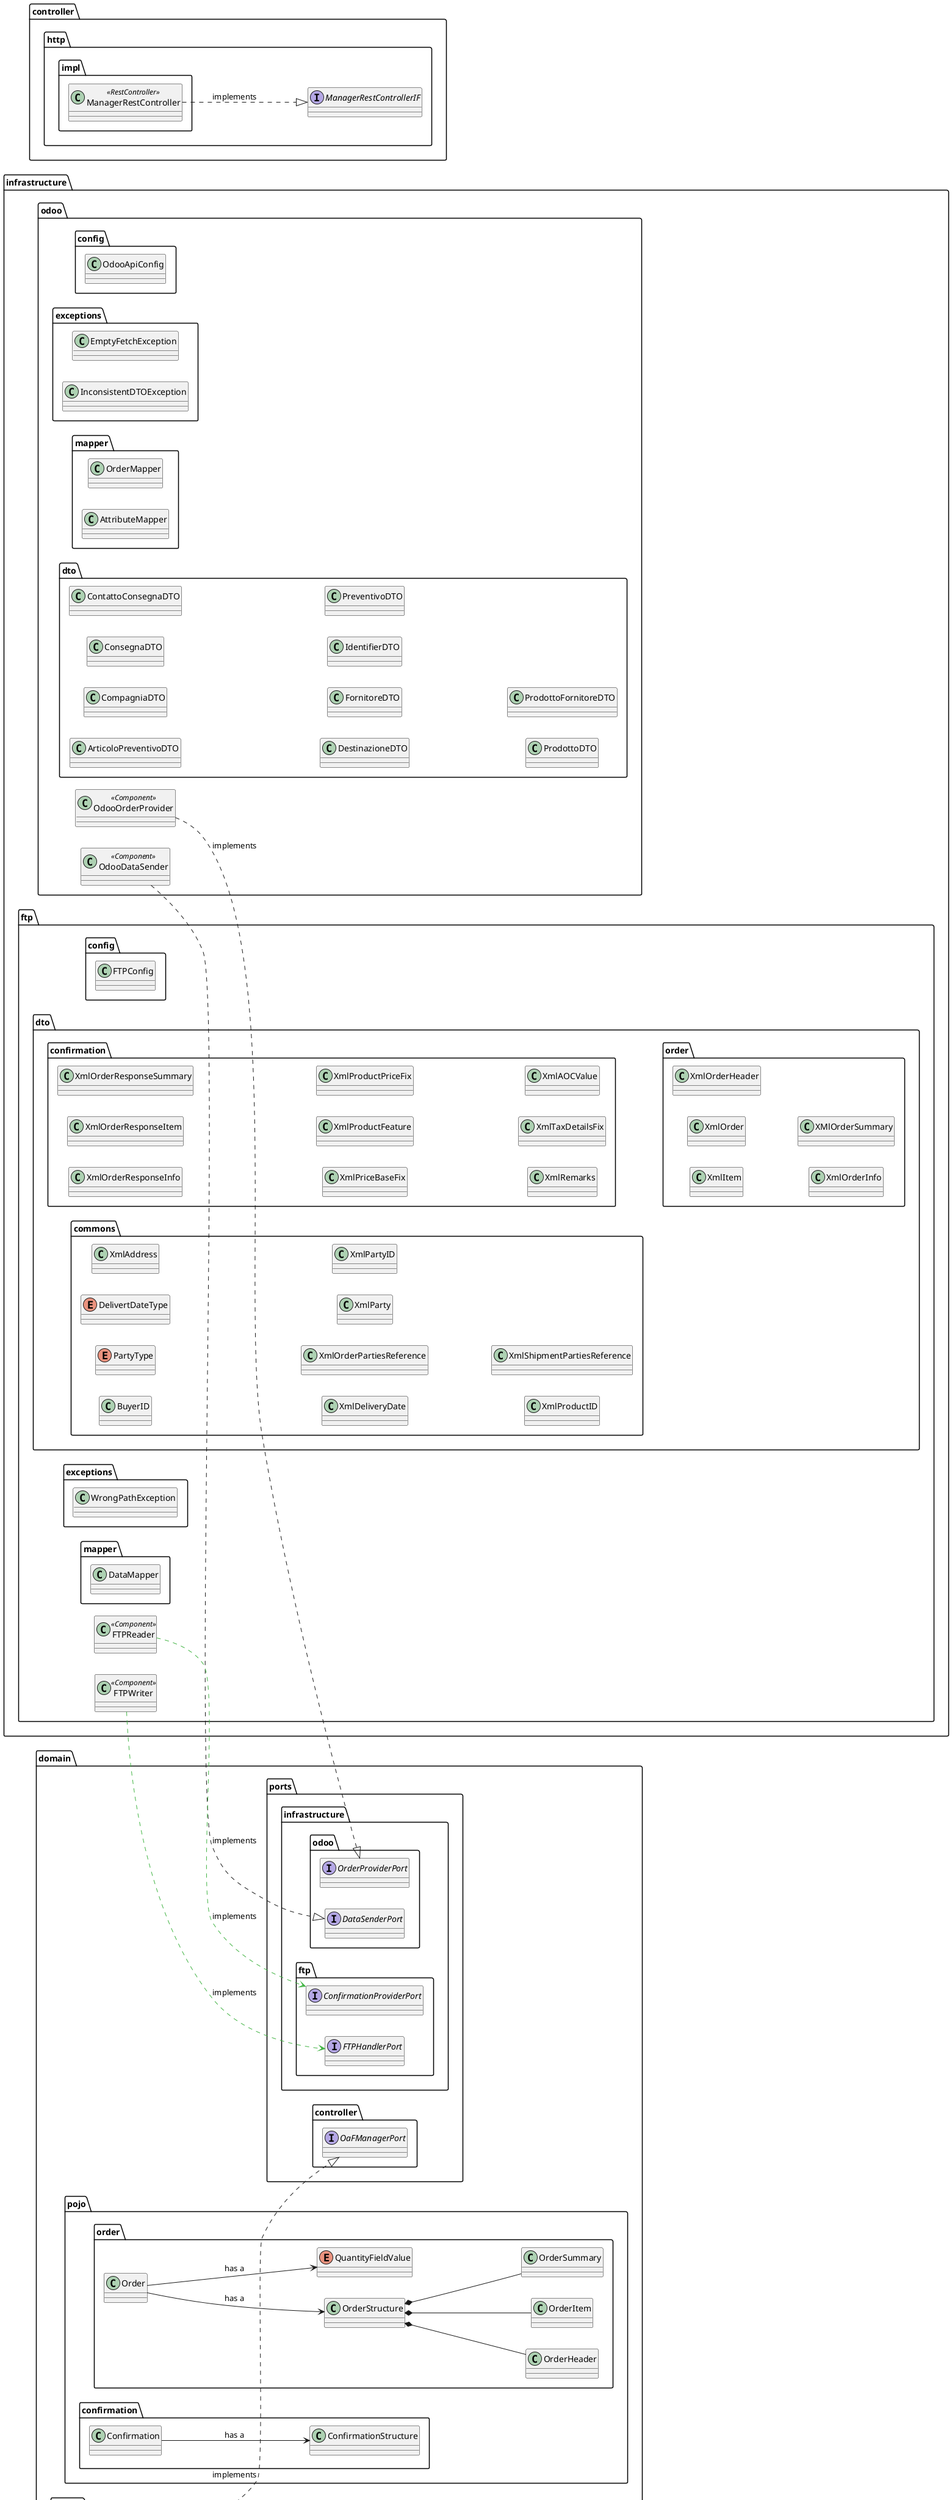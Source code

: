 @startuml
left to right direction


' Package diagram per com.beemediate.beemediate (completo, classi solo intestazione)

package controller.http{
    interface ManagerRestControllerIF
    package impl {
    class ManagerRestController <<RestController>>
    }
}

package domain {
  package pojo {
    package order {
      class Order
      class OrderStructure
      class OrderHeader
      class OrderItem
      class OrderSummary
      enum QuantityFieldValue
    }
    package confirmation {
      class Confirmation
      class ConfirmationStructure
    }
  }

  package ports {
    package infrastructure {
      package odoo {
        interface OrderProviderPort
        interface DataSenderPort
      }
      package ftp {
        interface FTPHandlerPort
        interface ConfirmationProviderPort
      }
    }
    package controller {
      interface OaFManagerPort
    }
  }

  package service {
    class OaFBatchManager
    class OaFBuffer
    package validator{
        interface OaFValidatorIF
        package impl{
            class OaFValidator
        }
    }
  }

  package utils {
    class StringHandler
    class BoundedBuffer
  }
}

package infrastructure {
  package odoo {
    class OdooOrderProvider <<Component>>
    class OdooDataSender <<Component>>


    package config {
        class OdooApiConfig
    }

    package exceptions {
      class EmptyFetchException
      class InconsistentDTOException
    }

    package mapper {
      class OrderMapper
      class AttributeMapper
    }

    package dto {
        class ArticoloPreventivoDTO
        class CompagniaDTO
        class ConsegnaDTO
        class ContattoConsegnaDTO
        class DestinazioneDTO
        class FornitoreDTO
        class IdentifierDTO
        class PreventivoDTO
        class ProdottoDTO
        class ProdottoFornitoreDTO
    }
  }

  package ftp {
    class FTPReader <<Component>>
    class FTPWriter <<Component>>

    package config {
      class FTPConfig
    }

    package dto {

      package confirmation {
          class XmlOrderResponseInfo
          class XmlOrderResponseItem
          class XmlOrderResponseSummary
          class XmlPriceBaseFix
          class XmlProductFeature
          class XmlProductPriceFix
          class XmlRemarks
          class XmlTaxDetailsFix
          class XmlAOCValue
      }

      package commons {
        class BuyerID
        enum PartyType
        enum DelivertDateType
        class XmlAddress
        class XmlDeliveryDate
        class XmlOrderPartiesReference
        class XmlParty
        class XmlPartyID
        class XmlProductID
        class XmlShipmentPartiesReference
      }
      package order {
        class XmlItem
        class XmlOrder
        class XmlOrderHeader
        class XmlOrderInfo
        class XMlOrderSummary
      }
    }

    package exceptions {
      class WrongPathException
    }

    package mapper {
      class DataMapper
    }
  }
}

' Relazioni (implementazioni / dipendenze)
ManagerRestController ..|> ManagerRestControllerIF : implements

OaFValidator ..|> domain.service.validator.OaFValidatorIF : implements
OaFBatchManager ..|> domain.ports.controller.OaFManagerPort : implements

OdooOrderProvider ..|> domain.ports.infrastructure.odoo.OrderProviderPort : implements
OdooDataSender ..|> domain.ports.infrastructure.odoo.DataSenderPort : implements
FTPWriter -[#41B343,dashed]-> domain.ports.infrastructure.ftp.FTPHandlerPort : implements
FTPReader -[#41B343,dashed]-> domain.ports.infrastructure.ftp.ConfirmationProviderPort : implements

Order --> OrderStructure : has a
Order --> QuantityFieldValue : has a
OrderStructure *-- OrderHeader
OrderStructure *-- OrderItem
OrderStructure *-- OrderSummary

Confirmation --> ConfirmationStructure : has a

@enduml